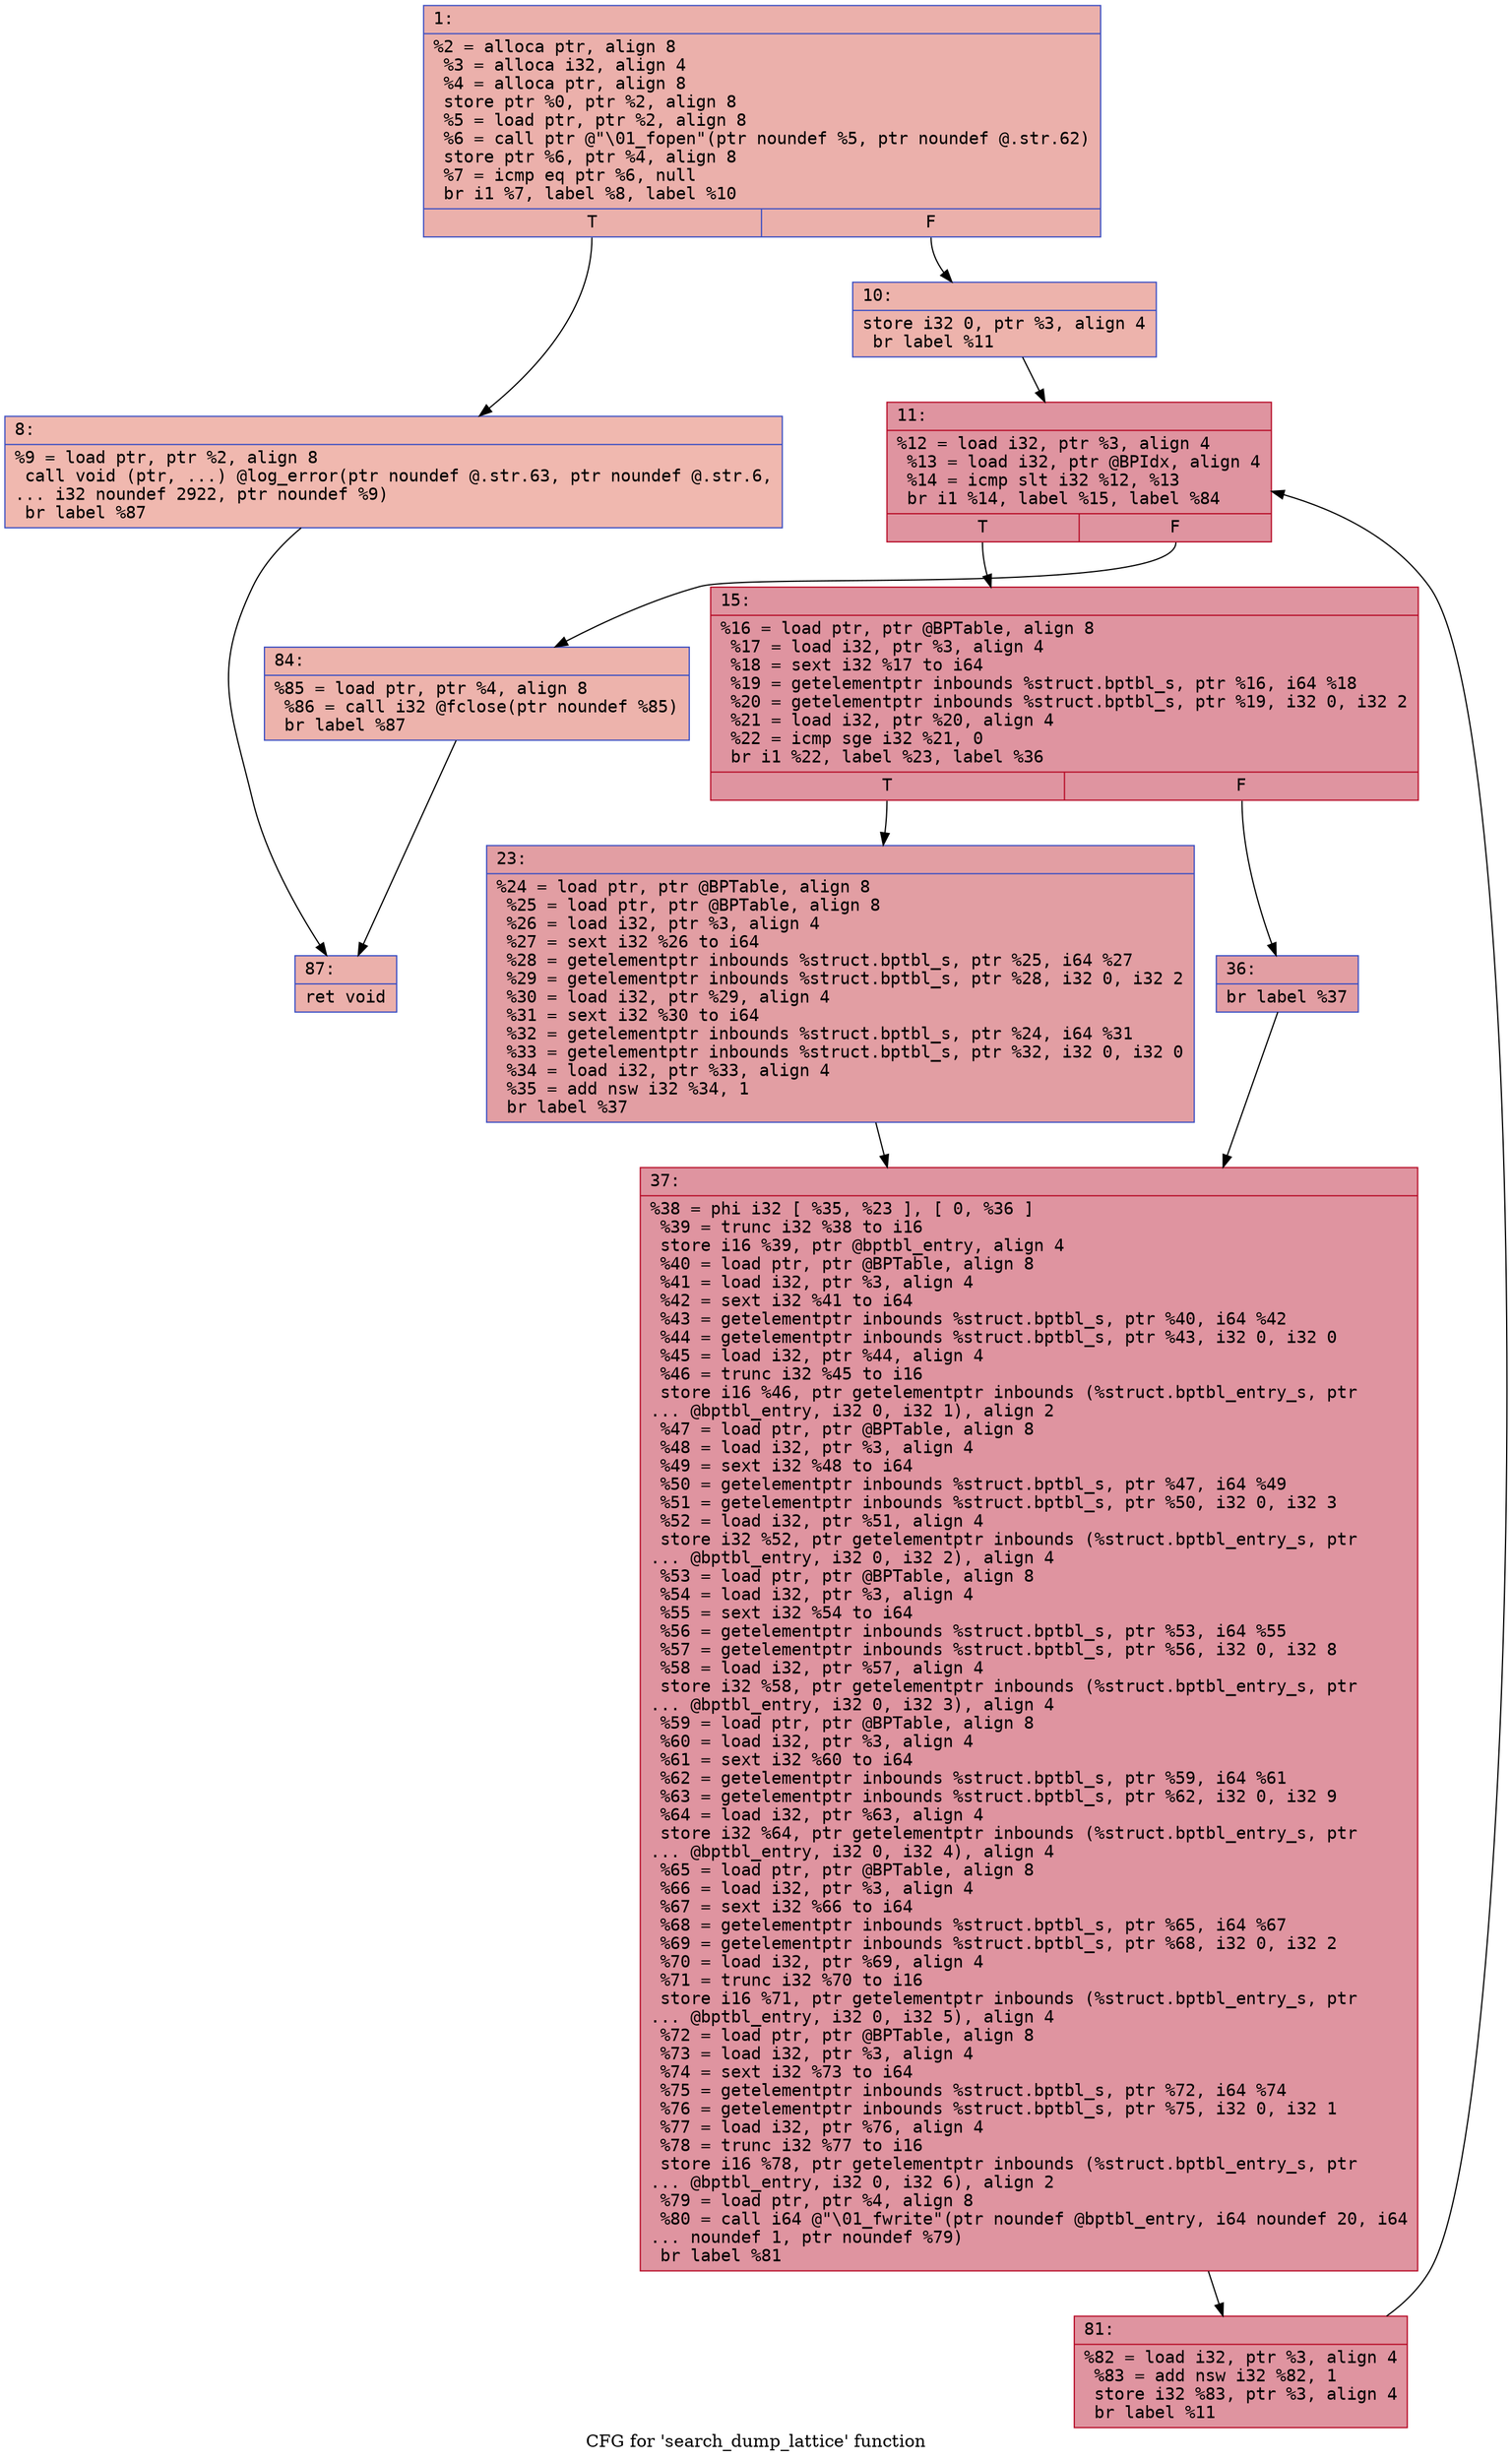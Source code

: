 digraph "CFG for 'search_dump_lattice' function" {
	label="CFG for 'search_dump_lattice' function";

	Node0x600002006ad0 [shape=record,color="#3d50c3ff", style=filled, fillcolor="#d24b4070" fontname="Courier",label="{1:\l|  %2 = alloca ptr, align 8\l  %3 = alloca i32, align 4\l  %4 = alloca ptr, align 8\l  store ptr %0, ptr %2, align 8\l  %5 = load ptr, ptr %2, align 8\l  %6 = call ptr @\"\\01_fopen\"(ptr noundef %5, ptr noundef @.str.62)\l  store ptr %6, ptr %4, align 8\l  %7 = icmp eq ptr %6, null\l  br i1 %7, label %8, label %10\l|{<s0>T|<s1>F}}"];
	Node0x600002006ad0:s0 -> Node0x600002006b20[tooltip="1 -> 8\nProbability 37.50%" ];
	Node0x600002006ad0:s1 -> Node0x600002006b70[tooltip="1 -> 10\nProbability 62.50%" ];
	Node0x600002006b20 [shape=record,color="#3d50c3ff", style=filled, fillcolor="#dc5d4a70" fontname="Courier",label="{8:\l|  %9 = load ptr, ptr %2, align 8\l  call void (ptr, ...) @log_error(ptr noundef @.str.63, ptr noundef @.str.6,\l... i32 noundef 2922, ptr noundef %9)\l  br label %87\l}"];
	Node0x600002006b20 -> Node0x600002006df0[tooltip="8 -> 87\nProbability 100.00%" ];
	Node0x600002006b70 [shape=record,color="#3d50c3ff", style=filled, fillcolor="#d6524470" fontname="Courier",label="{10:\l|  store i32 0, ptr %3, align 4\l  br label %11\l}"];
	Node0x600002006b70 -> Node0x600002006bc0[tooltip="10 -> 11\nProbability 100.00%" ];
	Node0x600002006bc0 [shape=record,color="#b70d28ff", style=filled, fillcolor="#b70d2870" fontname="Courier",label="{11:\l|  %12 = load i32, ptr %3, align 4\l  %13 = load i32, ptr @BPIdx, align 4\l  %14 = icmp slt i32 %12, %13\l  br i1 %14, label %15, label %84\l|{<s0>T|<s1>F}}"];
	Node0x600002006bc0:s0 -> Node0x600002006c10[tooltip="11 -> 15\nProbability 96.88%" ];
	Node0x600002006bc0:s1 -> Node0x600002006da0[tooltip="11 -> 84\nProbability 3.12%" ];
	Node0x600002006c10 [shape=record,color="#b70d28ff", style=filled, fillcolor="#b70d2870" fontname="Courier",label="{15:\l|  %16 = load ptr, ptr @BPTable, align 8\l  %17 = load i32, ptr %3, align 4\l  %18 = sext i32 %17 to i64\l  %19 = getelementptr inbounds %struct.bptbl_s, ptr %16, i64 %18\l  %20 = getelementptr inbounds %struct.bptbl_s, ptr %19, i32 0, i32 2\l  %21 = load i32, ptr %20, align 4\l  %22 = icmp sge i32 %21, 0\l  br i1 %22, label %23, label %36\l|{<s0>T|<s1>F}}"];
	Node0x600002006c10:s0 -> Node0x600002006c60[tooltip="15 -> 23\nProbability 50.00%" ];
	Node0x600002006c10:s1 -> Node0x600002006cb0[tooltip="15 -> 36\nProbability 50.00%" ];
	Node0x600002006c60 [shape=record,color="#3d50c3ff", style=filled, fillcolor="#be242e70" fontname="Courier",label="{23:\l|  %24 = load ptr, ptr @BPTable, align 8\l  %25 = load ptr, ptr @BPTable, align 8\l  %26 = load i32, ptr %3, align 4\l  %27 = sext i32 %26 to i64\l  %28 = getelementptr inbounds %struct.bptbl_s, ptr %25, i64 %27\l  %29 = getelementptr inbounds %struct.bptbl_s, ptr %28, i32 0, i32 2\l  %30 = load i32, ptr %29, align 4\l  %31 = sext i32 %30 to i64\l  %32 = getelementptr inbounds %struct.bptbl_s, ptr %24, i64 %31\l  %33 = getelementptr inbounds %struct.bptbl_s, ptr %32, i32 0, i32 0\l  %34 = load i32, ptr %33, align 4\l  %35 = add nsw i32 %34, 1\l  br label %37\l}"];
	Node0x600002006c60 -> Node0x600002006d00[tooltip="23 -> 37\nProbability 100.00%" ];
	Node0x600002006cb0 [shape=record,color="#3d50c3ff", style=filled, fillcolor="#be242e70" fontname="Courier",label="{36:\l|  br label %37\l}"];
	Node0x600002006cb0 -> Node0x600002006d00[tooltip="36 -> 37\nProbability 100.00%" ];
	Node0x600002006d00 [shape=record,color="#b70d28ff", style=filled, fillcolor="#b70d2870" fontname="Courier",label="{37:\l|  %38 = phi i32 [ %35, %23 ], [ 0, %36 ]\l  %39 = trunc i32 %38 to i16\l  store i16 %39, ptr @bptbl_entry, align 4\l  %40 = load ptr, ptr @BPTable, align 8\l  %41 = load i32, ptr %3, align 4\l  %42 = sext i32 %41 to i64\l  %43 = getelementptr inbounds %struct.bptbl_s, ptr %40, i64 %42\l  %44 = getelementptr inbounds %struct.bptbl_s, ptr %43, i32 0, i32 0\l  %45 = load i32, ptr %44, align 4\l  %46 = trunc i32 %45 to i16\l  store i16 %46, ptr getelementptr inbounds (%struct.bptbl_entry_s, ptr\l... @bptbl_entry, i32 0, i32 1), align 2\l  %47 = load ptr, ptr @BPTable, align 8\l  %48 = load i32, ptr %3, align 4\l  %49 = sext i32 %48 to i64\l  %50 = getelementptr inbounds %struct.bptbl_s, ptr %47, i64 %49\l  %51 = getelementptr inbounds %struct.bptbl_s, ptr %50, i32 0, i32 3\l  %52 = load i32, ptr %51, align 4\l  store i32 %52, ptr getelementptr inbounds (%struct.bptbl_entry_s, ptr\l... @bptbl_entry, i32 0, i32 2), align 4\l  %53 = load ptr, ptr @BPTable, align 8\l  %54 = load i32, ptr %3, align 4\l  %55 = sext i32 %54 to i64\l  %56 = getelementptr inbounds %struct.bptbl_s, ptr %53, i64 %55\l  %57 = getelementptr inbounds %struct.bptbl_s, ptr %56, i32 0, i32 8\l  %58 = load i32, ptr %57, align 4\l  store i32 %58, ptr getelementptr inbounds (%struct.bptbl_entry_s, ptr\l... @bptbl_entry, i32 0, i32 3), align 4\l  %59 = load ptr, ptr @BPTable, align 8\l  %60 = load i32, ptr %3, align 4\l  %61 = sext i32 %60 to i64\l  %62 = getelementptr inbounds %struct.bptbl_s, ptr %59, i64 %61\l  %63 = getelementptr inbounds %struct.bptbl_s, ptr %62, i32 0, i32 9\l  %64 = load i32, ptr %63, align 4\l  store i32 %64, ptr getelementptr inbounds (%struct.bptbl_entry_s, ptr\l... @bptbl_entry, i32 0, i32 4), align 4\l  %65 = load ptr, ptr @BPTable, align 8\l  %66 = load i32, ptr %3, align 4\l  %67 = sext i32 %66 to i64\l  %68 = getelementptr inbounds %struct.bptbl_s, ptr %65, i64 %67\l  %69 = getelementptr inbounds %struct.bptbl_s, ptr %68, i32 0, i32 2\l  %70 = load i32, ptr %69, align 4\l  %71 = trunc i32 %70 to i16\l  store i16 %71, ptr getelementptr inbounds (%struct.bptbl_entry_s, ptr\l... @bptbl_entry, i32 0, i32 5), align 4\l  %72 = load ptr, ptr @BPTable, align 8\l  %73 = load i32, ptr %3, align 4\l  %74 = sext i32 %73 to i64\l  %75 = getelementptr inbounds %struct.bptbl_s, ptr %72, i64 %74\l  %76 = getelementptr inbounds %struct.bptbl_s, ptr %75, i32 0, i32 1\l  %77 = load i32, ptr %76, align 4\l  %78 = trunc i32 %77 to i16\l  store i16 %78, ptr getelementptr inbounds (%struct.bptbl_entry_s, ptr\l... @bptbl_entry, i32 0, i32 6), align 2\l  %79 = load ptr, ptr %4, align 8\l  %80 = call i64 @\"\\01_fwrite\"(ptr noundef @bptbl_entry, i64 noundef 20, i64\l... noundef 1, ptr noundef %79)\l  br label %81\l}"];
	Node0x600002006d00 -> Node0x600002006d50[tooltip="37 -> 81\nProbability 100.00%" ];
	Node0x600002006d50 [shape=record,color="#b70d28ff", style=filled, fillcolor="#b70d2870" fontname="Courier",label="{81:\l|  %82 = load i32, ptr %3, align 4\l  %83 = add nsw i32 %82, 1\l  store i32 %83, ptr %3, align 4\l  br label %11\l}"];
	Node0x600002006d50 -> Node0x600002006bc0[tooltip="81 -> 11\nProbability 100.00%" ];
	Node0x600002006da0 [shape=record,color="#3d50c3ff", style=filled, fillcolor="#d6524470" fontname="Courier",label="{84:\l|  %85 = load ptr, ptr %4, align 8\l  %86 = call i32 @fclose(ptr noundef %85)\l  br label %87\l}"];
	Node0x600002006da0 -> Node0x600002006df0[tooltip="84 -> 87\nProbability 100.00%" ];
	Node0x600002006df0 [shape=record,color="#3d50c3ff", style=filled, fillcolor="#d24b4070" fontname="Courier",label="{87:\l|  ret void\l}"];
}
